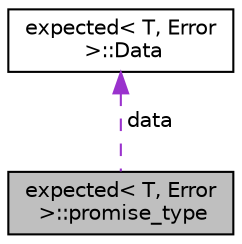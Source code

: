 digraph "expected&lt; T, Error &gt;::promise_type"
{
  edge [fontname="Helvetica",fontsize="10",labelfontname="Helvetica",labelfontsize="10"];
  node [fontname="Helvetica",fontsize="10",shape=record];
  Node1 [label="expected\< T, Error\l \>::promise_type",height=0.2,width=0.4,color="black", fillcolor="grey75", style="filled", fontcolor="black"];
  Node2 -> Node1 [dir="back",color="darkorchid3",fontsize="10",style="dashed",label=" data" ];
  Node2 [label="expected\< T, Error\l \>::Data",height=0.2,width=0.4,color="black", fillcolor="white", style="filled",URL="$structexpected_1_1_data.html"];
}
